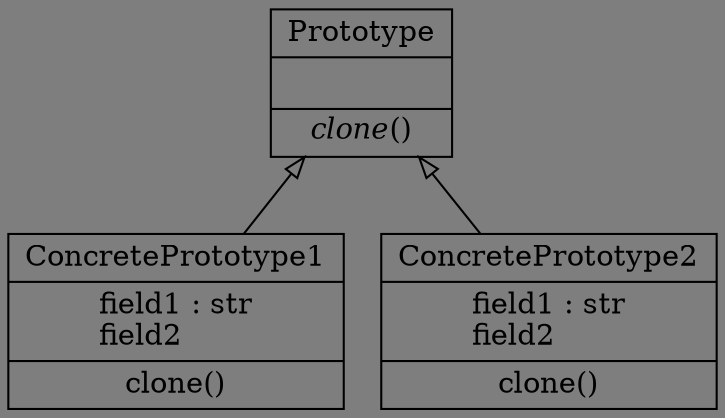 digraph "classes_6._原型模式.py" {
rankdir=BT
bgcolor="#7e7e7e"
charset="utf-8"
"6._原型模式.ConcretePrototype1" [color="black", fontcolor="black", label=<{ConcretePrototype1|field1 : str<br ALIGN="LEFT"/>field2<br ALIGN="LEFT"/>|clone()<br ALIGN="LEFT"/>}>, shape="record", style="solid"];
"6._原型模式.ConcretePrototype2" [color="black", fontcolor="black", label=<{ConcretePrototype2|field1 : str<br ALIGN="LEFT"/>field2<br ALIGN="LEFT"/>|clone()<br ALIGN="LEFT"/>}>, shape="record", style="solid"];
"6._原型模式.Prototype" [color="black", fontcolor="black", label=<{Prototype|<br ALIGN="LEFT"/>|<I>clone</I>()<br ALIGN="LEFT"/>}>, shape="record", style="solid"];
"6._原型模式.ConcretePrototype1" -> "6._原型模式.Prototype" [arrowhead="empty", arrowtail="none"];
"6._原型模式.ConcretePrototype2" -> "6._原型模式.Prototype" [arrowhead="empty", arrowtail="none"];
}
